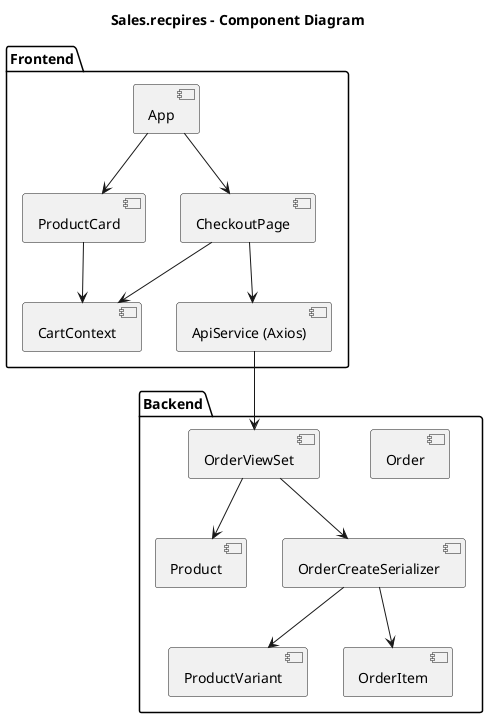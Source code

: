 @startuml
title Sales.recpires - Component Diagram

package Frontend {
  [App] as App
  [ProductCard] as ProductCard
  [CheckoutPage] as CheckoutPage
  [CartContext] as CartContext
  [ApiService (Axios)] as ApiService
}

package Backend {
  [Product] as ProductModel
  [ProductVariant] as VariantModel
  [Order] as OrderModel
  [OrderItem] as OrderItemModel
  [OrderCreateSerializer] as OrderCreateSerializer
  [OrderViewSet] as OrderViewSet
}

App --> ProductCard
App --> CheckoutPage
ProductCard --> CartContext
CheckoutPage --> CartContext
CheckoutPage --> ApiService
ApiService --> OrderViewSet
OrderViewSet --> OrderCreateSerializer
OrderCreateSerializer --> VariantModel
OrderCreateSerializer --> OrderItemModel
OrderViewSet --> ProductModel

@enduml
